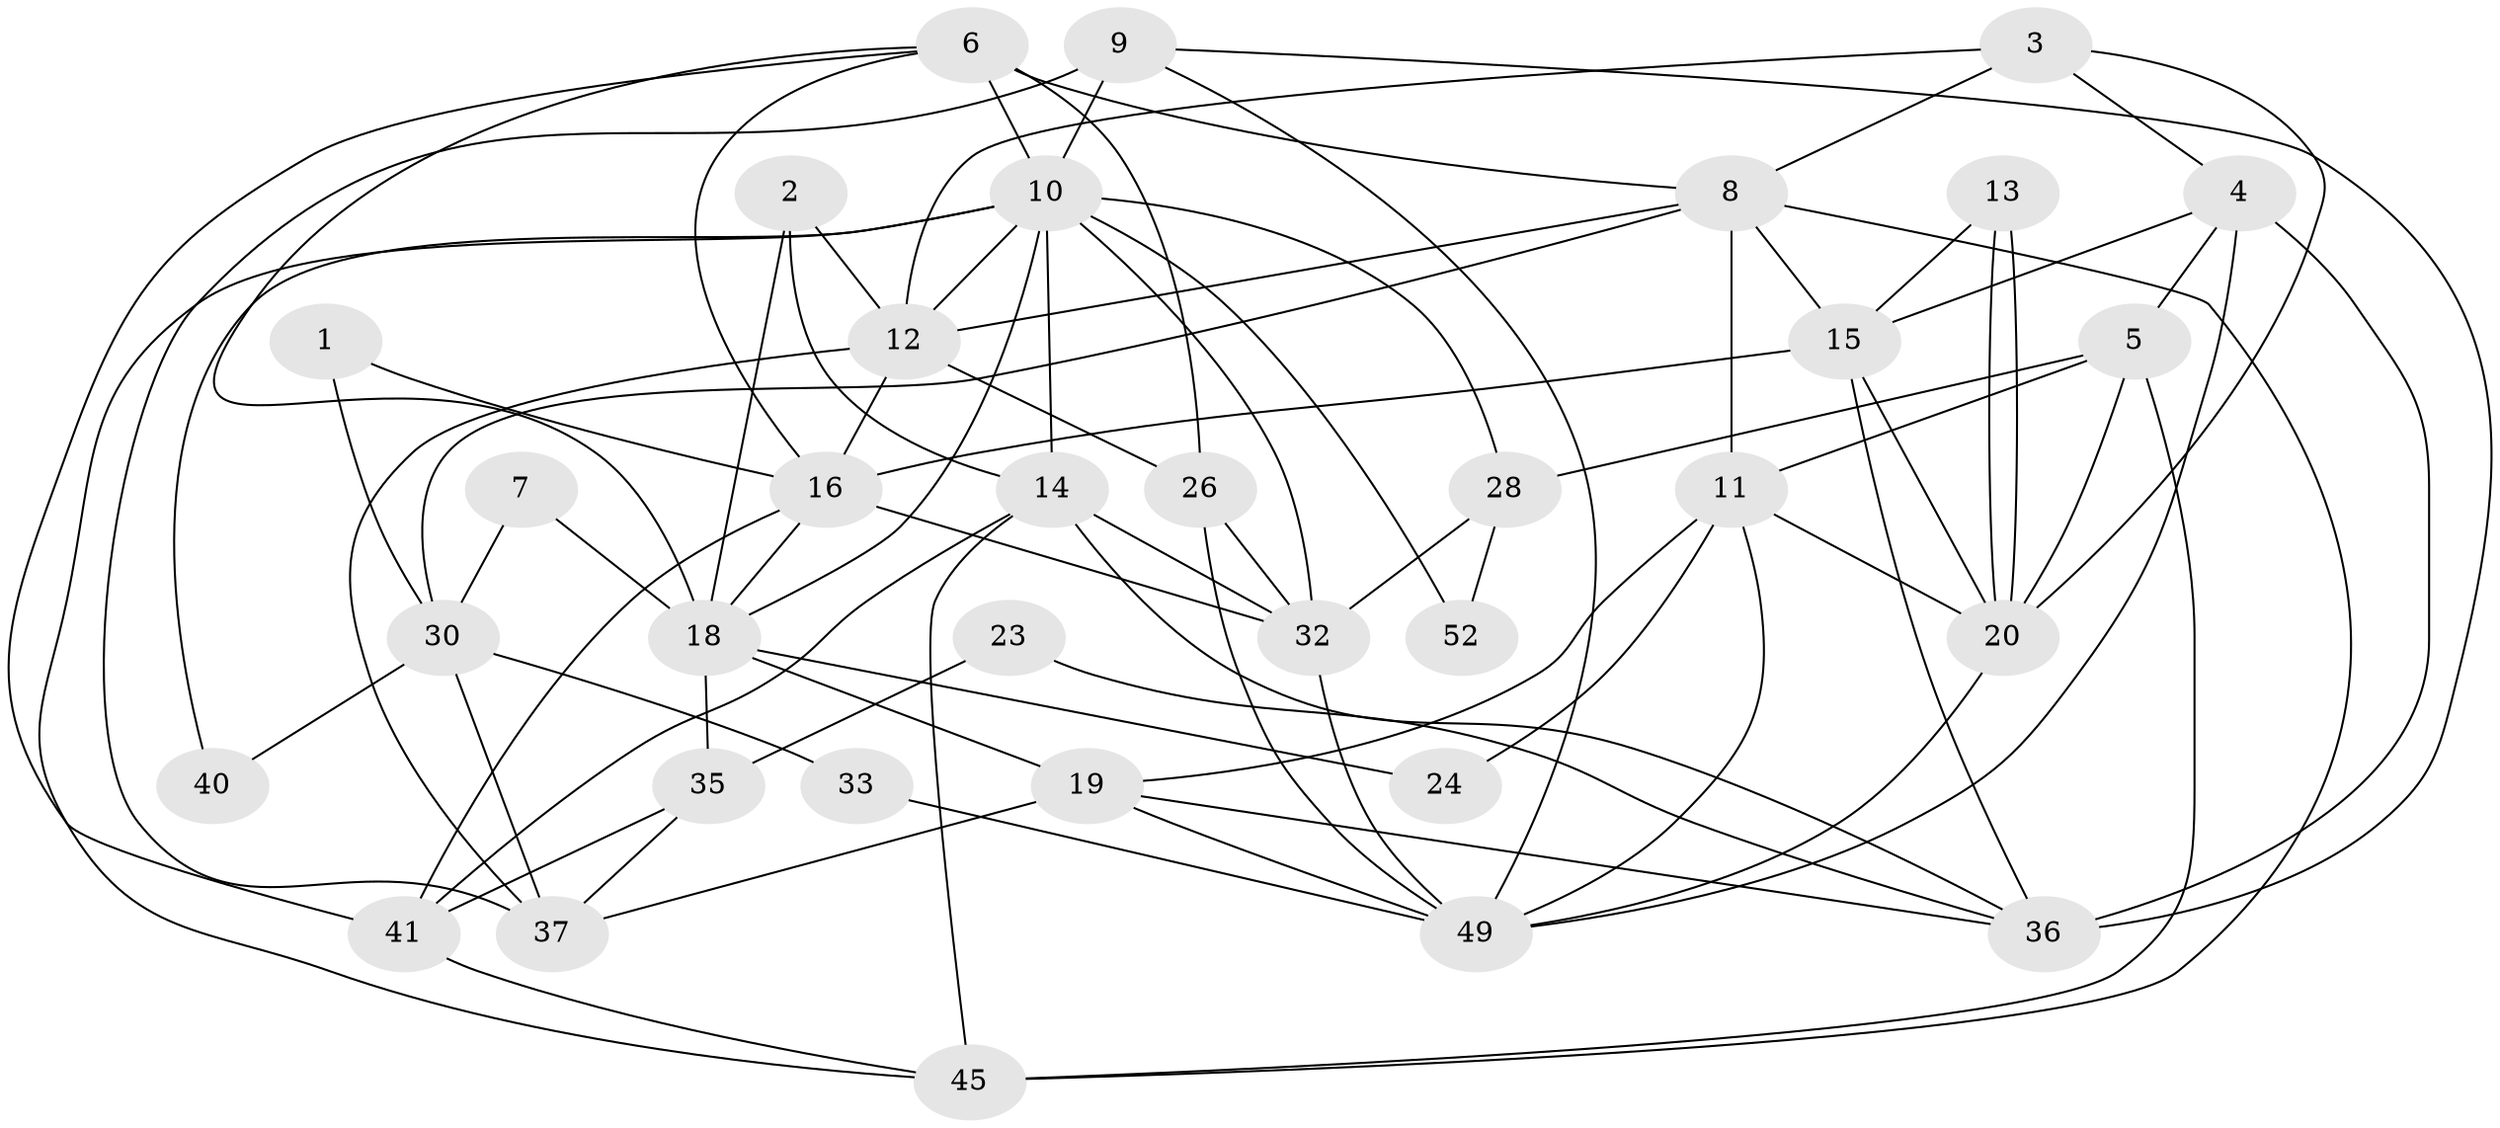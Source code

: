 // Generated by graph-tools (version 1.1) at 2025/24/03/03/25 07:24:00]
// undirected, 34 vertices, 83 edges
graph export_dot {
graph [start="1"]
  node [color=gray90,style=filled];
  1;
  2;
  3 [super="+22"];
  4 [super="+17"];
  5 [super="+53"];
  6 [super="+25"];
  7;
  8 [super="+21"];
  9 [super="+29"];
  10 [super="+47"];
  11 [super="+31"];
  12 [super="+39"];
  13;
  14 [super="+55"];
  15 [super="+56"];
  16 [super="+43"];
  18 [super="+27"];
  19 [super="+50"];
  20 [super="+34"];
  23;
  24;
  26 [super="+38"];
  28 [super="+57"];
  30 [super="+42"];
  32 [super="+48"];
  33;
  35;
  36 [super="+44"];
  37 [super="+51"];
  40;
  41;
  45 [super="+46"];
  49 [super="+54"];
  52;
  1 -- 30;
  1 -- 16;
  2 -- 12;
  2 -- 14;
  2 -- 18;
  3 -- 12;
  3 -- 8;
  3 -- 4;
  3 -- 20;
  4 -- 49;
  4 -- 5;
  4 -- 36 [weight=2];
  4 -- 15;
  5 -- 45;
  5 -- 11;
  5 -- 28 [weight=2];
  5 -- 20;
  6 -- 26 [weight=2];
  6 -- 8;
  6 -- 10;
  6 -- 41;
  6 -- 18;
  6 -- 16;
  7 -- 18;
  7 -- 30;
  8 -- 11;
  8 -- 45;
  8 -- 12;
  8 -- 30;
  8 -- 15;
  9 -- 10;
  9 -- 37 [weight=2];
  9 -- 49;
  9 -- 36;
  10 -- 32;
  10 -- 18;
  10 -- 28;
  10 -- 52;
  10 -- 40;
  10 -- 12;
  10 -- 45;
  10 -- 14;
  11 -- 19;
  11 -- 24;
  11 -- 49;
  11 -- 20;
  12 -- 26;
  12 -- 16;
  12 -- 37;
  13 -- 20;
  13 -- 20;
  13 -- 15;
  14 -- 41;
  14 -- 36;
  14 -- 32;
  14 -- 45;
  15 -- 36;
  15 -- 16;
  15 -- 20;
  16 -- 41;
  16 -- 32;
  16 -- 18;
  18 -- 35;
  18 -- 24;
  18 -- 19;
  19 -- 49;
  19 -- 36;
  19 -- 37;
  20 -- 49;
  23 -- 36;
  23 -- 35;
  26 -- 32;
  26 -- 49;
  28 -- 52;
  28 -- 32;
  30 -- 33;
  30 -- 40;
  30 -- 37 [weight=2];
  32 -- 49;
  33 -- 49;
  35 -- 37;
  35 -- 41;
  41 -- 45;
}
